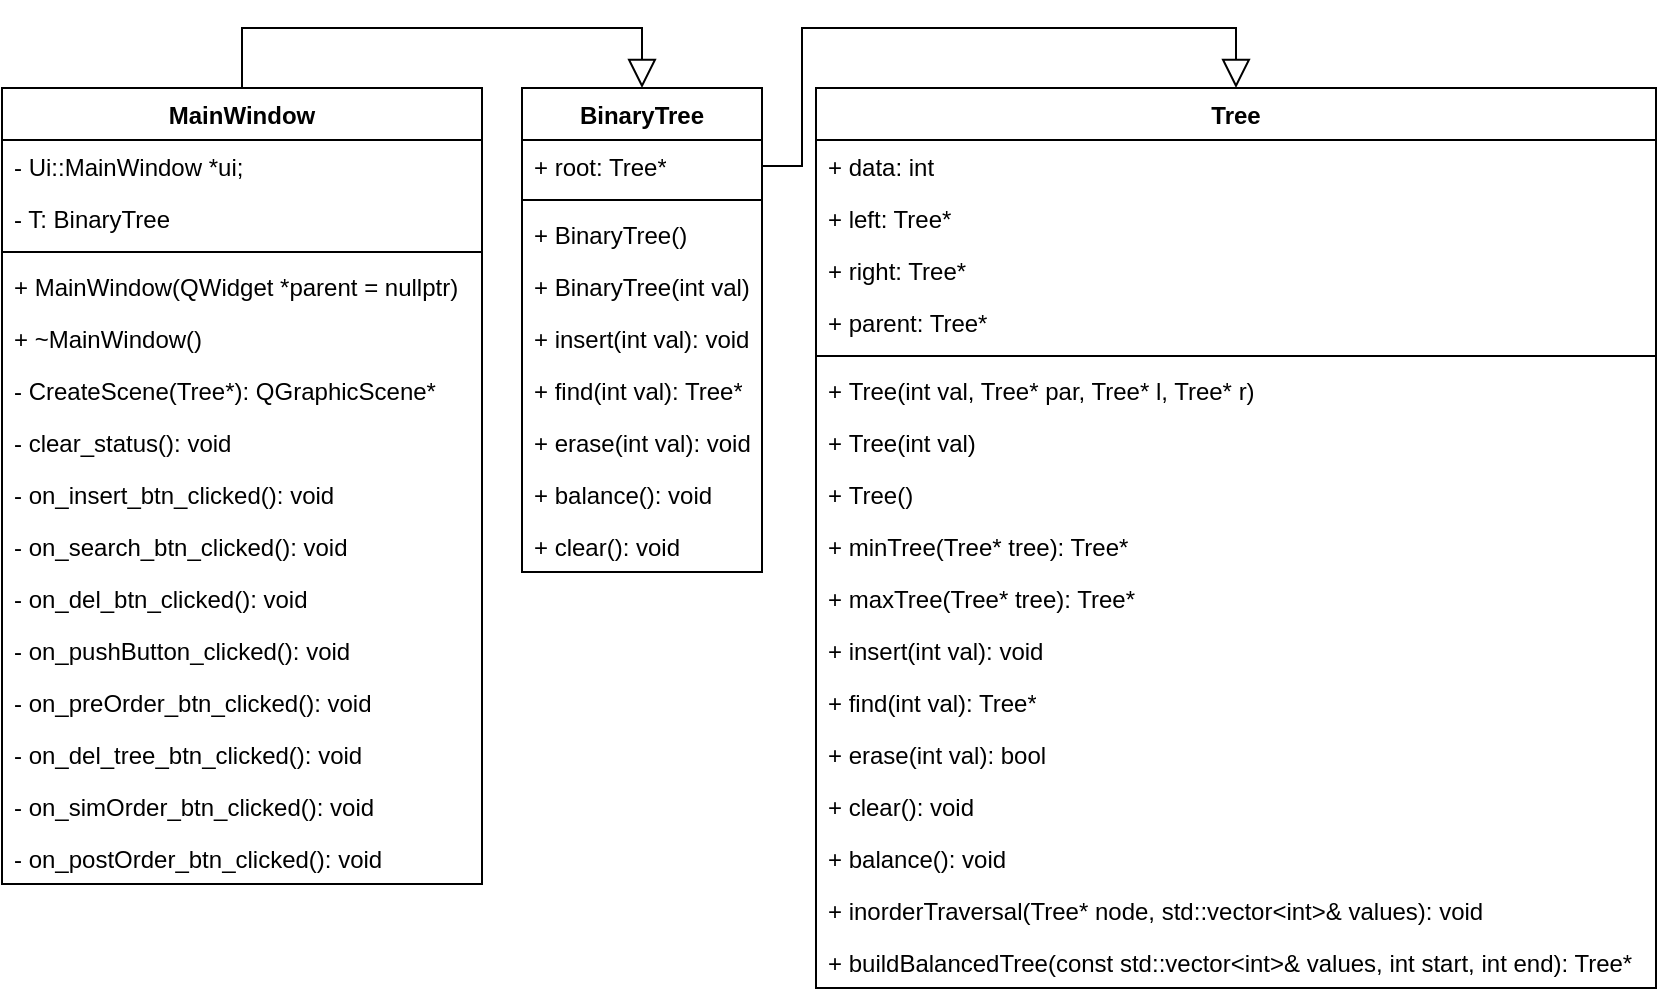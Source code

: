 <mxfile version="24.1.0" type="device">
  <diagram name="Страница — 1" id="Bgx-Tn0_wuqkpiFI9bje">
    <mxGraphModel dx="1050" dy="629" grid="1" gridSize="10" guides="1" tooltips="1" connect="1" arrows="1" fold="1" page="1" pageScale="1" pageWidth="827" pageHeight="1169" math="0" shadow="0">
      <root>
        <mxCell id="0" />
        <mxCell id="1" parent="0" />
        <mxCell id="j3dOE8YdJdaXwglQZp21-1" value="BinaryTree" style="swimlane;fontStyle=1;align=center;verticalAlign=top;childLayout=stackLayout;horizontal=1;startSize=26;horizontalStack=0;resizeParent=1;resizeParentMax=0;resizeLast=0;collapsible=1;marginBottom=0;whiteSpace=wrap;html=1;" vertex="1" parent="1">
          <mxGeometry x="260" y="56" width="120" height="242" as="geometry" />
        </mxCell>
        <mxCell id="j3dOE8YdJdaXwglQZp21-2" value="+ root: Tree*" style="text;strokeColor=none;fillColor=none;align=left;verticalAlign=top;spacingLeft=4;spacingRight=4;overflow=hidden;rotatable=0;points=[[0,0.5],[1,0.5]];portConstraint=eastwest;whiteSpace=wrap;html=1;" vertex="1" parent="j3dOE8YdJdaXwglQZp21-1">
          <mxGeometry y="26" width="120" height="26" as="geometry" />
        </mxCell>
        <mxCell id="j3dOE8YdJdaXwglQZp21-3" value="" style="line;strokeWidth=1;fillColor=none;align=left;verticalAlign=middle;spacingTop=-1;spacingLeft=3;spacingRight=3;rotatable=0;labelPosition=right;points=[];portConstraint=eastwest;strokeColor=inherit;" vertex="1" parent="j3dOE8YdJdaXwglQZp21-1">
          <mxGeometry y="52" width="120" height="8" as="geometry" />
        </mxCell>
        <mxCell id="j3dOE8YdJdaXwglQZp21-4" value="+ BinaryTree()" style="text;strokeColor=none;fillColor=none;align=left;verticalAlign=top;spacingLeft=4;spacingRight=4;overflow=hidden;rotatable=0;points=[[0,0.5],[1,0.5]];portConstraint=eastwest;whiteSpace=wrap;html=1;" vertex="1" parent="j3dOE8YdJdaXwglQZp21-1">
          <mxGeometry y="60" width="120" height="26" as="geometry" />
        </mxCell>
        <mxCell id="j3dOE8YdJdaXwglQZp21-5" value="+ BinaryTree(int val)" style="text;strokeColor=none;fillColor=none;align=left;verticalAlign=top;spacingLeft=4;spacingRight=4;overflow=hidden;rotatable=0;points=[[0,0.5],[1,0.5]];portConstraint=eastwest;whiteSpace=wrap;html=1;" vertex="1" parent="j3dOE8YdJdaXwglQZp21-1">
          <mxGeometry y="86" width="120" height="26" as="geometry" />
        </mxCell>
        <mxCell id="j3dOE8YdJdaXwglQZp21-6" value="+&amp;nbsp;insert(int val): void" style="text;strokeColor=none;fillColor=none;align=left;verticalAlign=top;spacingLeft=4;spacingRight=4;overflow=hidden;rotatable=0;points=[[0,0.5],[1,0.5]];portConstraint=eastwest;whiteSpace=wrap;html=1;" vertex="1" parent="j3dOE8YdJdaXwglQZp21-1">
          <mxGeometry y="112" width="120" height="26" as="geometry" />
        </mxCell>
        <mxCell id="j3dOE8YdJdaXwglQZp21-10" value="+&amp;nbsp;find(int val): Tree*" style="text;strokeColor=none;fillColor=none;align=left;verticalAlign=top;spacingLeft=4;spacingRight=4;overflow=hidden;rotatable=0;points=[[0,0.5],[1,0.5]];portConstraint=eastwest;whiteSpace=wrap;html=1;" vertex="1" parent="j3dOE8YdJdaXwglQZp21-1">
          <mxGeometry y="138" width="120" height="26" as="geometry" />
        </mxCell>
        <mxCell id="j3dOE8YdJdaXwglQZp21-8" value="+&amp;nbsp;erase(int val): void" style="text;strokeColor=none;fillColor=none;align=left;verticalAlign=top;spacingLeft=4;spacingRight=4;overflow=hidden;rotatable=0;points=[[0,0.5],[1,0.5]];portConstraint=eastwest;whiteSpace=wrap;html=1;" vertex="1" parent="j3dOE8YdJdaXwglQZp21-1">
          <mxGeometry y="164" width="120" height="26" as="geometry" />
        </mxCell>
        <mxCell id="j3dOE8YdJdaXwglQZp21-9" value="+ balance(): void" style="text;strokeColor=none;fillColor=none;align=left;verticalAlign=top;spacingLeft=4;spacingRight=4;overflow=hidden;rotatable=0;points=[[0,0.5],[1,0.5]];portConstraint=eastwest;whiteSpace=wrap;html=1;" vertex="1" parent="j3dOE8YdJdaXwglQZp21-1">
          <mxGeometry y="190" width="120" height="26" as="geometry" />
        </mxCell>
        <mxCell id="j3dOE8YdJdaXwglQZp21-7" value="+ clear(): void" style="text;strokeColor=none;fillColor=none;align=left;verticalAlign=top;spacingLeft=4;spacingRight=4;overflow=hidden;rotatable=0;points=[[0,0.5],[1,0.5]];portConstraint=eastwest;whiteSpace=wrap;html=1;" vertex="1" parent="j3dOE8YdJdaXwglQZp21-1">
          <mxGeometry y="216" width="120" height="26" as="geometry" />
        </mxCell>
        <mxCell id="j3dOE8YdJdaXwglQZp21-11" value="Tree" style="swimlane;fontStyle=1;align=center;verticalAlign=top;childLayout=stackLayout;horizontal=1;startSize=26;horizontalStack=0;resizeParent=1;resizeParentMax=0;resizeLast=0;collapsible=1;marginBottom=0;whiteSpace=wrap;html=1;" vertex="1" parent="1">
          <mxGeometry x="407" y="56" width="420" height="450" as="geometry" />
        </mxCell>
        <mxCell id="j3dOE8YdJdaXwglQZp21-12" value="+ data: int" style="text;strokeColor=none;fillColor=none;align=left;verticalAlign=top;spacingLeft=4;spacingRight=4;overflow=hidden;rotatable=0;points=[[0,0.5],[1,0.5]];portConstraint=eastwest;whiteSpace=wrap;html=1;" vertex="1" parent="j3dOE8YdJdaXwglQZp21-11">
          <mxGeometry y="26" width="420" height="26" as="geometry" />
        </mxCell>
        <mxCell id="j3dOE8YdJdaXwglQZp21-15" value="+ left: Tree*" style="text;strokeColor=none;fillColor=none;align=left;verticalAlign=top;spacingLeft=4;spacingRight=4;overflow=hidden;rotatable=0;points=[[0,0.5],[1,0.5]];portConstraint=eastwest;whiteSpace=wrap;html=1;" vertex="1" parent="j3dOE8YdJdaXwglQZp21-11">
          <mxGeometry y="52" width="420" height="26" as="geometry" />
        </mxCell>
        <mxCell id="j3dOE8YdJdaXwglQZp21-16" value="+ right: Tree*" style="text;strokeColor=none;fillColor=none;align=left;verticalAlign=top;spacingLeft=4;spacingRight=4;overflow=hidden;rotatable=0;points=[[0,0.5],[1,0.5]];portConstraint=eastwest;whiteSpace=wrap;html=1;" vertex="1" parent="j3dOE8YdJdaXwglQZp21-11">
          <mxGeometry y="78" width="420" height="26" as="geometry" />
        </mxCell>
        <mxCell id="j3dOE8YdJdaXwglQZp21-17" value="+ parent: Tree*" style="text;strokeColor=none;fillColor=none;align=left;verticalAlign=top;spacingLeft=4;spacingRight=4;overflow=hidden;rotatable=0;points=[[0,0.5],[1,0.5]];portConstraint=eastwest;whiteSpace=wrap;html=1;" vertex="1" parent="j3dOE8YdJdaXwglQZp21-11">
          <mxGeometry y="104" width="420" height="26" as="geometry" />
        </mxCell>
        <mxCell id="j3dOE8YdJdaXwglQZp21-13" value="" style="line;strokeWidth=1;fillColor=none;align=left;verticalAlign=middle;spacingTop=-1;spacingLeft=3;spacingRight=3;rotatable=0;labelPosition=right;points=[];portConstraint=eastwest;strokeColor=inherit;" vertex="1" parent="j3dOE8YdJdaXwglQZp21-11">
          <mxGeometry y="130" width="420" height="8" as="geometry" />
        </mxCell>
        <mxCell id="j3dOE8YdJdaXwglQZp21-14" value="+&amp;nbsp;Tree(int val, Tree* par, Tree* l, Tree* r)" style="text;strokeColor=none;fillColor=none;align=left;verticalAlign=top;spacingLeft=4;spacingRight=4;overflow=hidden;rotatable=0;points=[[0,0.5],[1,0.5]];portConstraint=eastwest;whiteSpace=wrap;html=1;" vertex="1" parent="j3dOE8YdJdaXwglQZp21-11">
          <mxGeometry y="138" width="420" height="26" as="geometry" />
        </mxCell>
        <mxCell id="j3dOE8YdJdaXwglQZp21-18" value="+&amp;nbsp;Tree(int val)" style="text;strokeColor=none;fillColor=none;align=left;verticalAlign=top;spacingLeft=4;spacingRight=4;overflow=hidden;rotatable=0;points=[[0,0.5],[1,0.5]];portConstraint=eastwest;whiteSpace=wrap;html=1;" vertex="1" parent="j3dOE8YdJdaXwglQZp21-11">
          <mxGeometry y="164" width="420" height="26" as="geometry" />
        </mxCell>
        <mxCell id="j3dOE8YdJdaXwglQZp21-22" value="+&amp;nbsp;Tree()" style="text;strokeColor=none;fillColor=none;align=left;verticalAlign=top;spacingLeft=4;spacingRight=4;overflow=hidden;rotatable=0;points=[[0,0.5],[1,0.5]];portConstraint=eastwest;whiteSpace=wrap;html=1;" vertex="1" parent="j3dOE8YdJdaXwglQZp21-11">
          <mxGeometry y="190" width="420" height="26" as="geometry" />
        </mxCell>
        <mxCell id="j3dOE8YdJdaXwglQZp21-24" value="+&amp;nbsp;minTree(Tree* tree): Tree*" style="text;strokeColor=none;fillColor=none;align=left;verticalAlign=top;spacingLeft=4;spacingRight=4;overflow=hidden;rotatable=0;points=[[0,0.5],[1,0.5]];portConstraint=eastwest;whiteSpace=wrap;html=1;" vertex="1" parent="j3dOE8YdJdaXwglQZp21-11">
          <mxGeometry y="216" width="420" height="26" as="geometry" />
        </mxCell>
        <mxCell id="j3dOE8YdJdaXwglQZp21-26" value="+&amp;nbsp;maxTree(Tree* tree): Tree*" style="text;strokeColor=none;fillColor=none;align=left;verticalAlign=top;spacingLeft=4;spacingRight=4;overflow=hidden;rotatable=0;points=[[0,0.5],[1,0.5]];portConstraint=eastwest;whiteSpace=wrap;html=1;" vertex="1" parent="j3dOE8YdJdaXwglQZp21-11">
          <mxGeometry y="242" width="420" height="26" as="geometry" />
        </mxCell>
        <mxCell id="j3dOE8YdJdaXwglQZp21-28" value="+&amp;nbsp;insert(int val): void" style="text;strokeColor=none;fillColor=none;align=left;verticalAlign=top;spacingLeft=4;spacingRight=4;overflow=hidden;rotatable=0;points=[[0,0.5],[1,0.5]];portConstraint=eastwest;whiteSpace=wrap;html=1;" vertex="1" parent="j3dOE8YdJdaXwglQZp21-11">
          <mxGeometry y="268" width="420" height="26" as="geometry" />
        </mxCell>
        <mxCell id="j3dOE8YdJdaXwglQZp21-27" value="+&amp;nbsp;find(int val): Tree*" style="text;strokeColor=none;fillColor=none;align=left;verticalAlign=top;spacingLeft=4;spacingRight=4;overflow=hidden;rotatable=0;points=[[0,0.5],[1,0.5]];portConstraint=eastwest;whiteSpace=wrap;html=1;" vertex="1" parent="j3dOE8YdJdaXwglQZp21-11">
          <mxGeometry y="294" width="420" height="26" as="geometry" />
        </mxCell>
        <mxCell id="j3dOE8YdJdaXwglQZp21-25" value="+&amp;nbsp;erase(int val): bool" style="text;strokeColor=none;fillColor=none;align=left;verticalAlign=top;spacingLeft=4;spacingRight=4;overflow=hidden;rotatable=0;points=[[0,0.5],[1,0.5]];portConstraint=eastwest;whiteSpace=wrap;html=1;" vertex="1" parent="j3dOE8YdJdaXwglQZp21-11">
          <mxGeometry y="320" width="420" height="26" as="geometry" />
        </mxCell>
        <mxCell id="j3dOE8YdJdaXwglQZp21-23" value="+ clear(): void" style="text;strokeColor=none;fillColor=none;align=left;verticalAlign=top;spacingLeft=4;spacingRight=4;overflow=hidden;rotatable=0;points=[[0,0.5],[1,0.5]];portConstraint=eastwest;whiteSpace=wrap;html=1;" vertex="1" parent="j3dOE8YdJdaXwglQZp21-11">
          <mxGeometry y="346" width="420" height="26" as="geometry" />
        </mxCell>
        <mxCell id="j3dOE8YdJdaXwglQZp21-20" value="+ balance(): void" style="text;strokeColor=none;fillColor=none;align=left;verticalAlign=top;spacingLeft=4;spacingRight=4;overflow=hidden;rotatable=0;points=[[0,0.5],[1,0.5]];portConstraint=eastwest;whiteSpace=wrap;html=1;" vertex="1" parent="j3dOE8YdJdaXwglQZp21-11">
          <mxGeometry y="372" width="420" height="26" as="geometry" />
        </mxCell>
        <mxCell id="j3dOE8YdJdaXwglQZp21-21" value="+&amp;nbsp;inorderTraversal(Tree* node, std::vector&amp;lt;int&amp;gt;&amp;amp; values): void" style="text;strokeColor=none;fillColor=none;align=left;verticalAlign=top;spacingLeft=4;spacingRight=4;overflow=hidden;rotatable=0;points=[[0,0.5],[1,0.5]];portConstraint=eastwest;whiteSpace=wrap;html=1;" vertex="1" parent="j3dOE8YdJdaXwglQZp21-11">
          <mxGeometry y="398" width="420" height="26" as="geometry" />
        </mxCell>
        <mxCell id="j3dOE8YdJdaXwglQZp21-19" value="+&amp;nbsp;buildBalancedTree(const std::vector&amp;lt;int&amp;gt;&amp;amp; values, int start, int end): Tree*" style="text;strokeColor=none;fillColor=none;align=left;verticalAlign=top;spacingLeft=4;spacingRight=4;overflow=hidden;rotatable=0;points=[[0,0.5],[1,0.5]];portConstraint=eastwest;whiteSpace=wrap;html=1;" vertex="1" parent="j3dOE8YdJdaXwglQZp21-11">
          <mxGeometry y="424" width="420" height="26" as="geometry" />
        </mxCell>
        <mxCell id="j3dOE8YdJdaXwglQZp21-30" style="edgeStyle=orthogonalEdgeStyle;rounded=0;orthogonalLoop=1;jettySize=auto;html=1;exitX=1;exitY=0.5;exitDx=0;exitDy=0;entryX=0.5;entryY=0;entryDx=0;entryDy=0;endSize=12;endArrow=block;endFill=0;" edge="1" parent="1" source="j3dOE8YdJdaXwglQZp21-2" target="j3dOE8YdJdaXwglQZp21-11">
          <mxGeometry relative="1" as="geometry" />
        </mxCell>
        <mxCell id="j3dOE8YdJdaXwglQZp21-59" style="edgeStyle=orthogonalEdgeStyle;rounded=0;orthogonalLoop=1;jettySize=auto;html=1;exitX=0.5;exitY=0;exitDx=0;exitDy=0;entryX=0.5;entryY=0;entryDx=0;entryDy=0;endArrow=block;endFill=0;endSize=12;" edge="1" parent="1" source="j3dOE8YdJdaXwglQZp21-39" target="j3dOE8YdJdaXwglQZp21-1">
          <mxGeometry relative="1" as="geometry" />
        </mxCell>
        <mxCell id="j3dOE8YdJdaXwglQZp21-39" value="MainWindow" style="swimlane;fontStyle=1;align=center;verticalAlign=top;childLayout=stackLayout;horizontal=1;startSize=26;horizontalStack=0;resizeParent=1;resizeParentMax=0;resizeLast=0;collapsible=1;marginBottom=0;whiteSpace=wrap;html=1;" vertex="1" parent="1">
          <mxGeometry y="56" width="240" height="398" as="geometry" />
        </mxCell>
        <mxCell id="j3dOE8YdJdaXwglQZp21-40" value="-&amp;nbsp;Ui::MainWindow *ui;" style="text;strokeColor=none;fillColor=none;align=left;verticalAlign=top;spacingLeft=4;spacingRight=4;overflow=hidden;rotatable=0;points=[[0,0.5],[1,0.5]];portConstraint=eastwest;whiteSpace=wrap;html=1;" vertex="1" parent="j3dOE8YdJdaXwglQZp21-39">
          <mxGeometry y="26" width="240" height="26" as="geometry" />
        </mxCell>
        <mxCell id="j3dOE8YdJdaXwglQZp21-43" value="- T: BinaryTree" style="text;strokeColor=none;fillColor=none;align=left;verticalAlign=top;spacingLeft=4;spacingRight=4;overflow=hidden;rotatable=0;points=[[0,0.5],[1,0.5]];portConstraint=eastwest;whiteSpace=wrap;html=1;" vertex="1" parent="j3dOE8YdJdaXwglQZp21-39">
          <mxGeometry y="52" width="240" height="26" as="geometry" />
        </mxCell>
        <mxCell id="j3dOE8YdJdaXwglQZp21-41" value="" style="line;strokeWidth=1;fillColor=none;align=left;verticalAlign=middle;spacingTop=-1;spacingLeft=3;spacingRight=3;rotatable=0;labelPosition=right;points=[];portConstraint=eastwest;strokeColor=inherit;" vertex="1" parent="j3dOE8YdJdaXwglQZp21-39">
          <mxGeometry y="78" width="240" height="8" as="geometry" />
        </mxCell>
        <mxCell id="j3dOE8YdJdaXwglQZp21-42" value="+&amp;nbsp;MainWindow(QWidget *parent = nullptr)" style="text;strokeColor=none;fillColor=none;align=left;verticalAlign=top;spacingLeft=4;spacingRight=4;overflow=hidden;rotatable=0;points=[[0,0.5],[1,0.5]];portConstraint=eastwest;whiteSpace=wrap;html=1;" vertex="1" parent="j3dOE8YdJdaXwglQZp21-39">
          <mxGeometry y="86" width="240" height="26" as="geometry" />
        </mxCell>
        <mxCell id="j3dOE8YdJdaXwglQZp21-48" value="+&amp;nbsp;~MainWindow()" style="text;strokeColor=none;fillColor=none;align=left;verticalAlign=top;spacingLeft=4;spacingRight=4;overflow=hidden;rotatable=0;points=[[0,0.5],[1,0.5]];portConstraint=eastwest;whiteSpace=wrap;html=1;" vertex="1" parent="j3dOE8YdJdaXwglQZp21-39">
          <mxGeometry y="112" width="240" height="26" as="geometry" />
        </mxCell>
        <mxCell id="j3dOE8YdJdaXwglQZp21-50" value="-&amp;nbsp;CreateScene(Tree*): QGraphicScene*" style="text;strokeColor=none;fillColor=none;align=left;verticalAlign=top;spacingLeft=4;spacingRight=4;overflow=hidden;rotatable=0;points=[[0,0.5],[1,0.5]];portConstraint=eastwest;whiteSpace=wrap;html=1;" vertex="1" parent="j3dOE8YdJdaXwglQZp21-39">
          <mxGeometry y="138" width="240" height="26" as="geometry" />
        </mxCell>
        <mxCell id="j3dOE8YdJdaXwglQZp21-52" value="- clear_status(): void" style="text;strokeColor=none;fillColor=none;align=left;verticalAlign=top;spacingLeft=4;spacingRight=4;overflow=hidden;rotatable=0;points=[[0,0.5],[1,0.5]];portConstraint=eastwest;whiteSpace=wrap;html=1;" vertex="1" parent="j3dOE8YdJdaXwglQZp21-39">
          <mxGeometry y="164" width="240" height="26" as="geometry" />
        </mxCell>
        <mxCell id="j3dOE8YdJdaXwglQZp21-55" value="-&amp;nbsp;on_insert_btn_clicked(): void" style="text;strokeColor=none;fillColor=none;align=left;verticalAlign=top;spacingLeft=4;spacingRight=4;overflow=hidden;rotatable=0;points=[[0,0.5],[1,0.5]];portConstraint=eastwest;whiteSpace=wrap;html=1;" vertex="1" parent="j3dOE8YdJdaXwglQZp21-39">
          <mxGeometry y="190" width="240" height="26" as="geometry" />
        </mxCell>
        <mxCell id="j3dOE8YdJdaXwglQZp21-56" value="-&amp;nbsp;on_search_btn_clicked(): void" style="text;strokeColor=none;fillColor=none;align=left;verticalAlign=top;spacingLeft=4;spacingRight=4;overflow=hidden;rotatable=0;points=[[0,0.5],[1,0.5]];portConstraint=eastwest;whiteSpace=wrap;html=1;" vertex="1" parent="j3dOE8YdJdaXwglQZp21-39">
          <mxGeometry y="216" width="240" height="26" as="geometry" />
        </mxCell>
        <mxCell id="j3dOE8YdJdaXwglQZp21-54" value="-&amp;nbsp;on_del_btn_clicked(): void" style="text;strokeColor=none;fillColor=none;align=left;verticalAlign=top;spacingLeft=4;spacingRight=4;overflow=hidden;rotatable=0;points=[[0,0.5],[1,0.5]];portConstraint=eastwest;whiteSpace=wrap;html=1;" vertex="1" parent="j3dOE8YdJdaXwglQZp21-39">
          <mxGeometry y="242" width="240" height="26" as="geometry" />
        </mxCell>
        <mxCell id="j3dOE8YdJdaXwglQZp21-53" value="-&amp;nbsp;on_pushButton_clicked(): void" style="text;strokeColor=none;fillColor=none;align=left;verticalAlign=top;spacingLeft=4;spacingRight=4;overflow=hidden;rotatable=0;points=[[0,0.5],[1,0.5]];portConstraint=eastwest;whiteSpace=wrap;html=1;" vertex="1" parent="j3dOE8YdJdaXwglQZp21-39">
          <mxGeometry y="268" width="240" height="26" as="geometry" />
        </mxCell>
        <mxCell id="j3dOE8YdJdaXwglQZp21-51" value="-&amp;nbsp;on_preOrder_btn_clicked(): void" style="text;strokeColor=none;fillColor=none;align=left;verticalAlign=top;spacingLeft=4;spacingRight=4;overflow=hidden;rotatable=0;points=[[0,0.5],[1,0.5]];portConstraint=eastwest;whiteSpace=wrap;html=1;" vertex="1" parent="j3dOE8YdJdaXwglQZp21-39">
          <mxGeometry y="294" width="240" height="26" as="geometry" />
        </mxCell>
        <mxCell id="j3dOE8YdJdaXwglQZp21-49" value="-&amp;nbsp;on_del_tree_btn_clicked(): void" style="text;strokeColor=none;fillColor=none;align=left;verticalAlign=top;spacingLeft=4;spacingRight=4;overflow=hidden;rotatable=0;points=[[0,0.5],[1,0.5]];portConstraint=eastwest;whiteSpace=wrap;html=1;" vertex="1" parent="j3dOE8YdJdaXwglQZp21-39">
          <mxGeometry y="320" width="240" height="26" as="geometry" />
        </mxCell>
        <mxCell id="j3dOE8YdJdaXwglQZp21-47" value="-&amp;nbsp;on_simOrder_btn_clicked(): void" style="text;strokeColor=none;fillColor=none;align=left;verticalAlign=top;spacingLeft=4;spacingRight=4;overflow=hidden;rotatable=0;points=[[0,0.5],[1,0.5]];portConstraint=eastwest;whiteSpace=wrap;html=1;" vertex="1" parent="j3dOE8YdJdaXwglQZp21-39">
          <mxGeometry y="346" width="240" height="26" as="geometry" />
        </mxCell>
        <mxCell id="j3dOE8YdJdaXwglQZp21-46" value="-&amp;nbsp;on_postOrder_btn_clicked(): void" style="text;strokeColor=none;fillColor=none;align=left;verticalAlign=top;spacingLeft=4;spacingRight=4;overflow=hidden;rotatable=0;points=[[0,0.5],[1,0.5]];portConstraint=eastwest;whiteSpace=wrap;html=1;" vertex="1" parent="j3dOE8YdJdaXwglQZp21-39">
          <mxGeometry y="372" width="240" height="26" as="geometry" />
        </mxCell>
      </root>
    </mxGraphModel>
  </diagram>
</mxfile>
